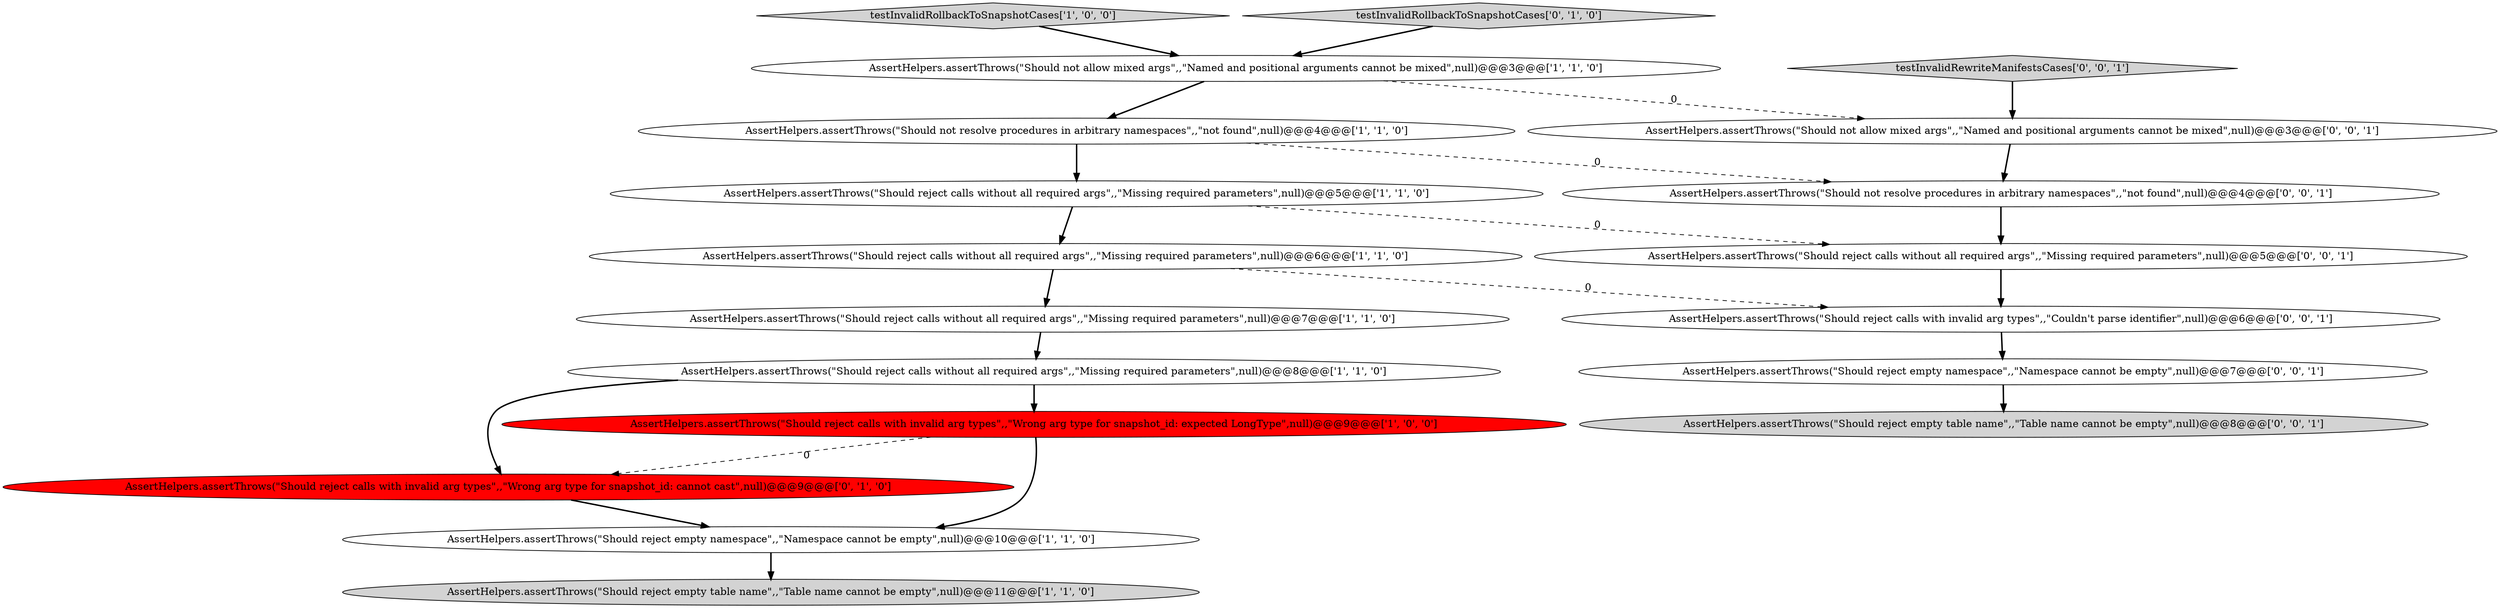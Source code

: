 digraph {
7 [style = filled, label = "AssertHelpers.assertThrows(\"Should reject calls without all required args\",,\"Missing required parameters\",null)@@@5@@@['1', '1', '0']", fillcolor = white, shape = ellipse image = "AAA0AAABBB1BBB"];
15 [style = filled, label = "AssertHelpers.assertThrows(\"Should reject empty table name\",,\"Table name cannot be empty\",null)@@@8@@@['0', '0', '1']", fillcolor = lightgray, shape = ellipse image = "AAA0AAABBB3BBB"];
3 [style = filled, label = "AssertHelpers.assertThrows(\"Should reject empty table name\",,\"Table name cannot be empty\",null)@@@11@@@['1', '1', '0']", fillcolor = lightgray, shape = ellipse image = "AAA0AAABBB1BBB"];
2 [style = filled, label = "testInvalidRollbackToSnapshotCases['1', '0', '0']", fillcolor = lightgray, shape = diamond image = "AAA0AAABBB1BBB"];
10 [style = filled, label = "AssertHelpers.assertThrows(\"Should reject calls with invalid arg types\",,\"Wrong arg type for snapshot_id: cannot cast\",null)@@@9@@@['0', '1', '0']", fillcolor = red, shape = ellipse image = "AAA1AAABBB2BBB"];
12 [style = filled, label = "AssertHelpers.assertThrows(\"Should not resolve procedures in arbitrary namespaces\",,\"not found\",null)@@@4@@@['0', '0', '1']", fillcolor = white, shape = ellipse image = "AAA0AAABBB3BBB"];
8 [style = filled, label = "AssertHelpers.assertThrows(\"Should reject empty namespace\",,\"Namespace cannot be empty\",null)@@@10@@@['1', '1', '0']", fillcolor = white, shape = ellipse image = "AAA0AAABBB1BBB"];
17 [style = filled, label = "AssertHelpers.assertThrows(\"Should not allow mixed args\",,\"Named and positional arguments cannot be mixed\",null)@@@3@@@['0', '0', '1']", fillcolor = white, shape = ellipse image = "AAA0AAABBB3BBB"];
1 [style = filled, label = "AssertHelpers.assertThrows(\"Should reject calls with invalid arg types\",,\"Wrong arg type for snapshot_id: expected LongType\",null)@@@9@@@['1', '0', '0']", fillcolor = red, shape = ellipse image = "AAA1AAABBB1BBB"];
5 [style = filled, label = "AssertHelpers.assertThrows(\"Should not allow mixed args\",,\"Named and positional arguments cannot be mixed\",null)@@@3@@@['1', '1', '0']", fillcolor = white, shape = ellipse image = "AAA0AAABBB1BBB"];
9 [style = filled, label = "AssertHelpers.assertThrows(\"Should reject calls without all required args\",,\"Missing required parameters\",null)@@@7@@@['1', '1', '0']", fillcolor = white, shape = ellipse image = "AAA0AAABBB1BBB"];
16 [style = filled, label = "AssertHelpers.assertThrows(\"Should reject calls without all required args\",,\"Missing required parameters\",null)@@@5@@@['0', '0', '1']", fillcolor = white, shape = ellipse image = "AAA0AAABBB3BBB"];
18 [style = filled, label = "testInvalidRewriteManifestsCases['0', '0', '1']", fillcolor = lightgray, shape = diamond image = "AAA0AAABBB3BBB"];
14 [style = filled, label = "AssertHelpers.assertThrows(\"Should reject empty namespace\",,\"Namespace cannot be empty\",null)@@@7@@@['0', '0', '1']", fillcolor = white, shape = ellipse image = "AAA0AAABBB3BBB"];
13 [style = filled, label = "AssertHelpers.assertThrows(\"Should reject calls with invalid arg types\",,\"Couldn't parse identifier\",null)@@@6@@@['0', '0', '1']", fillcolor = white, shape = ellipse image = "AAA0AAABBB3BBB"];
6 [style = filled, label = "AssertHelpers.assertThrows(\"Should not resolve procedures in arbitrary namespaces\",,\"not found\",null)@@@4@@@['1', '1', '0']", fillcolor = white, shape = ellipse image = "AAA0AAABBB1BBB"];
4 [style = filled, label = "AssertHelpers.assertThrows(\"Should reject calls without all required args\",,\"Missing required parameters\",null)@@@6@@@['1', '1', '0']", fillcolor = white, shape = ellipse image = "AAA0AAABBB1BBB"];
0 [style = filled, label = "AssertHelpers.assertThrows(\"Should reject calls without all required args\",,\"Missing required parameters\",null)@@@8@@@['1', '1', '0']", fillcolor = white, shape = ellipse image = "AAA0AAABBB1BBB"];
11 [style = filled, label = "testInvalidRollbackToSnapshotCases['0', '1', '0']", fillcolor = lightgray, shape = diamond image = "AAA0AAABBB2BBB"];
4->9 [style = bold, label=""];
16->13 [style = bold, label=""];
1->8 [style = bold, label=""];
9->0 [style = bold, label=""];
7->16 [style = dashed, label="0"];
8->3 [style = bold, label=""];
18->17 [style = bold, label=""];
12->16 [style = bold, label=""];
1->10 [style = dashed, label="0"];
7->4 [style = bold, label=""];
6->12 [style = dashed, label="0"];
11->5 [style = bold, label=""];
0->10 [style = bold, label=""];
17->12 [style = bold, label=""];
5->17 [style = dashed, label="0"];
5->6 [style = bold, label=""];
10->8 [style = bold, label=""];
0->1 [style = bold, label=""];
14->15 [style = bold, label=""];
6->7 [style = bold, label=""];
4->13 [style = dashed, label="0"];
13->14 [style = bold, label=""];
2->5 [style = bold, label=""];
}
